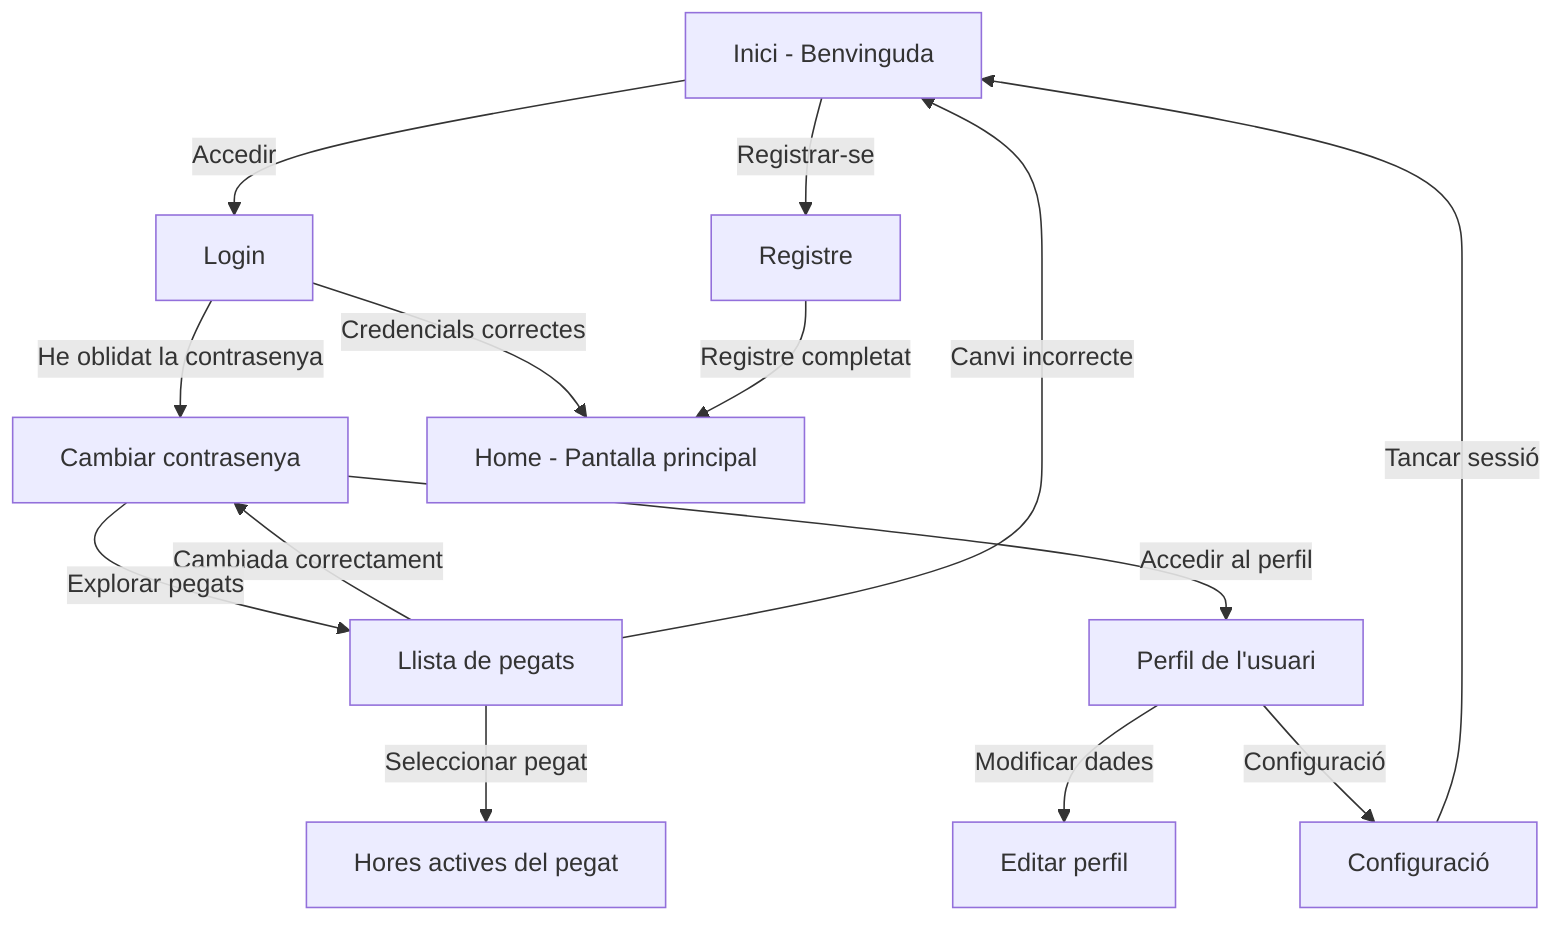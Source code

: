 flowchart TD
    A[Inici - Benvinguda] -->|Accedir| B[Login]
    B -->|He oblidat la contrasenya| D[Cambiar contrasenya]
    F -->|Cambiada correctament| D
    F -->|Canvi incorrecte|A
    A -->|Registrar-se| C[Registre]
    B -->|Credencials correctes| E[Home - Pantalla principal]
    C -->|Registre completat| E
    D -->|Explorar pegats| F[Llista de pegats]
    F -->|Seleccionar pegat| G[Hores actives del pegat]
    D -->|Accedir al perfil| J[Perfil de l'usuari]
    J -->|Modificar dades| K[Editar perfil]
    J -->|Configuració| L[Configuració]
    L -->|Tancar sessió| A